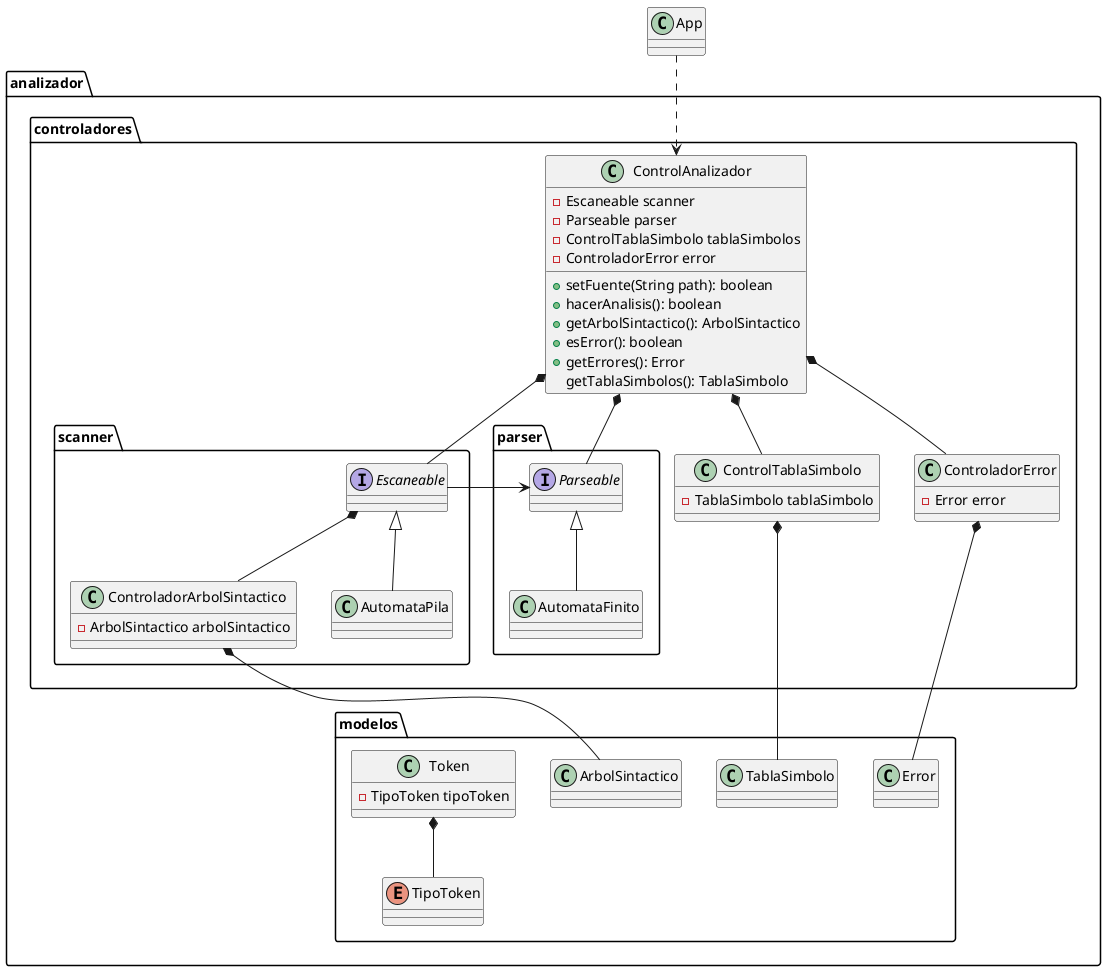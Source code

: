 @startuml diagramadeclases

class App {

}

package analizador {

    package controladores {

        class ControlAnalizador {
            - Escaneable scanner
            - Parseable parser
            - ControlTablaSimbolo tablaSimbolos
            - ControladorError error
            + setFuente(String path): boolean
            + hacerAnalisis(): boolean
            + getArbolSintactico(): ArbolSintactico
            + esError(): boolean
            + getErrores(): Error
             getTablaSimbolos(): TablaSimbolo
        }

        class ControlTablaSimbolo {
            - TablaSimbolo tablaSimbolo
        }

        class ControladorError {
            - Error error
        }

        package scanner {

            class ControladorArbolSintactico {
                - ArbolSintactico arbolSintactico
            }

            interface Escaneable{

            }

            class AutomataPila {

            }

            AutomataPila -up-|> Escaneable
            Escaneable *-- ControladorArbolSintactico
        }

        package parser {
            interface Parseable {

            }

            class AutomataFinito {

            }

            AutomataFinito -up-|> Parseable
        }

        ControlAnalizador *-- Parseable
        ControlAnalizador *-- Escaneable
        ControlAnalizador *-- ControlTablaSimbolo
        ControlAnalizador *-- ControladorError

        Escaneable -right-> Parseable
    }

    package modelos {

        class Error {

        }

        class ArbolSintactico {

        }

        class TablaSimbolo {

        }

        class Token {
            - TipoToken tipoToken
        }

        enum TipoToken {

        }

        Token *-- TipoToken
        
    }

    ControlTablaSimbolo *-down- TablaSimbolo
    ControladorError *-- Error

    ControladorArbolSintactico *-- ArbolSintactico

}

App .down.> ControlAnalizador

@enduml

